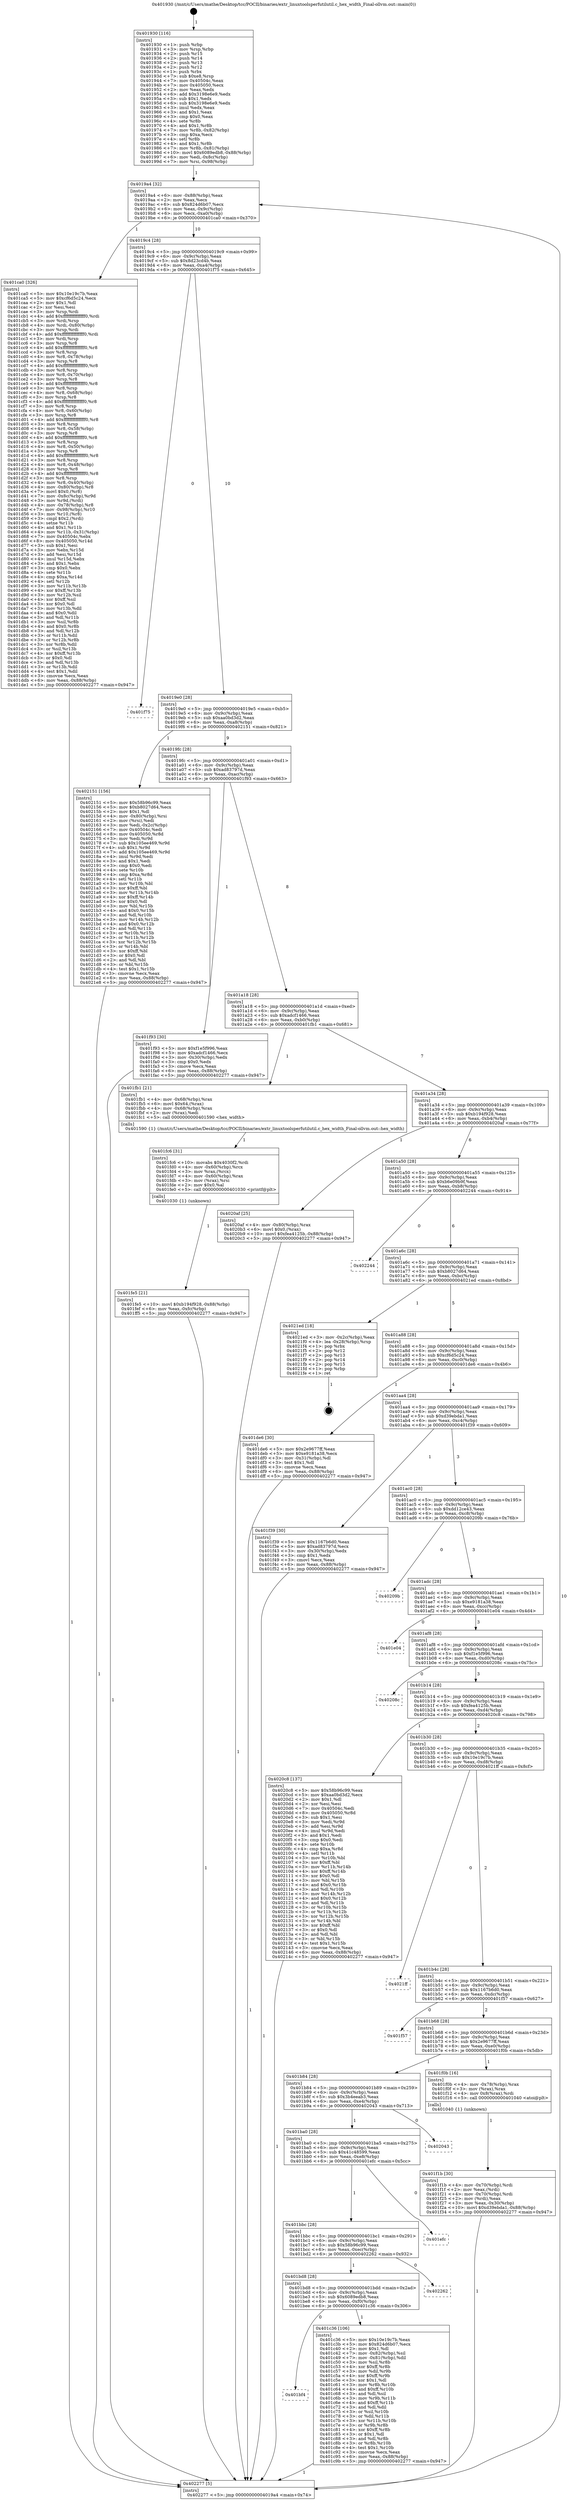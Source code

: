 digraph "0x401930" {
  label = "0x401930 (/mnt/c/Users/mathe/Desktop/tcc/POCII/binaries/extr_linuxtoolsperfutilutil.c_hex_width_Final-ollvm.out::main(0))"
  labelloc = "t"
  node[shape=record]

  Entry [label="",width=0.3,height=0.3,shape=circle,fillcolor=black,style=filled]
  "0x4019a4" [label="{
     0x4019a4 [32]\l
     | [instrs]\l
     &nbsp;&nbsp;0x4019a4 \<+6\>: mov -0x88(%rbp),%eax\l
     &nbsp;&nbsp;0x4019aa \<+2\>: mov %eax,%ecx\l
     &nbsp;&nbsp;0x4019ac \<+6\>: sub $0x824d6b07,%ecx\l
     &nbsp;&nbsp;0x4019b2 \<+6\>: mov %eax,-0x9c(%rbp)\l
     &nbsp;&nbsp;0x4019b8 \<+6\>: mov %ecx,-0xa0(%rbp)\l
     &nbsp;&nbsp;0x4019be \<+6\>: je 0000000000401ca0 \<main+0x370\>\l
  }"]
  "0x401ca0" [label="{
     0x401ca0 [326]\l
     | [instrs]\l
     &nbsp;&nbsp;0x401ca0 \<+5\>: mov $0x10e19c7b,%eax\l
     &nbsp;&nbsp;0x401ca5 \<+5\>: mov $0xcf6d5c24,%ecx\l
     &nbsp;&nbsp;0x401caa \<+2\>: mov $0x1,%dl\l
     &nbsp;&nbsp;0x401cac \<+2\>: xor %esi,%esi\l
     &nbsp;&nbsp;0x401cae \<+3\>: mov %rsp,%rdi\l
     &nbsp;&nbsp;0x401cb1 \<+4\>: add $0xfffffffffffffff0,%rdi\l
     &nbsp;&nbsp;0x401cb5 \<+3\>: mov %rdi,%rsp\l
     &nbsp;&nbsp;0x401cb8 \<+4\>: mov %rdi,-0x80(%rbp)\l
     &nbsp;&nbsp;0x401cbc \<+3\>: mov %rsp,%rdi\l
     &nbsp;&nbsp;0x401cbf \<+4\>: add $0xfffffffffffffff0,%rdi\l
     &nbsp;&nbsp;0x401cc3 \<+3\>: mov %rdi,%rsp\l
     &nbsp;&nbsp;0x401cc6 \<+3\>: mov %rsp,%r8\l
     &nbsp;&nbsp;0x401cc9 \<+4\>: add $0xfffffffffffffff0,%r8\l
     &nbsp;&nbsp;0x401ccd \<+3\>: mov %r8,%rsp\l
     &nbsp;&nbsp;0x401cd0 \<+4\>: mov %r8,-0x78(%rbp)\l
     &nbsp;&nbsp;0x401cd4 \<+3\>: mov %rsp,%r8\l
     &nbsp;&nbsp;0x401cd7 \<+4\>: add $0xfffffffffffffff0,%r8\l
     &nbsp;&nbsp;0x401cdb \<+3\>: mov %r8,%rsp\l
     &nbsp;&nbsp;0x401cde \<+4\>: mov %r8,-0x70(%rbp)\l
     &nbsp;&nbsp;0x401ce2 \<+3\>: mov %rsp,%r8\l
     &nbsp;&nbsp;0x401ce5 \<+4\>: add $0xfffffffffffffff0,%r8\l
     &nbsp;&nbsp;0x401ce9 \<+3\>: mov %r8,%rsp\l
     &nbsp;&nbsp;0x401cec \<+4\>: mov %r8,-0x68(%rbp)\l
     &nbsp;&nbsp;0x401cf0 \<+3\>: mov %rsp,%r8\l
     &nbsp;&nbsp;0x401cf3 \<+4\>: add $0xfffffffffffffff0,%r8\l
     &nbsp;&nbsp;0x401cf7 \<+3\>: mov %r8,%rsp\l
     &nbsp;&nbsp;0x401cfa \<+4\>: mov %r8,-0x60(%rbp)\l
     &nbsp;&nbsp;0x401cfe \<+3\>: mov %rsp,%r8\l
     &nbsp;&nbsp;0x401d01 \<+4\>: add $0xfffffffffffffff0,%r8\l
     &nbsp;&nbsp;0x401d05 \<+3\>: mov %r8,%rsp\l
     &nbsp;&nbsp;0x401d08 \<+4\>: mov %r8,-0x58(%rbp)\l
     &nbsp;&nbsp;0x401d0c \<+3\>: mov %rsp,%r8\l
     &nbsp;&nbsp;0x401d0f \<+4\>: add $0xfffffffffffffff0,%r8\l
     &nbsp;&nbsp;0x401d13 \<+3\>: mov %r8,%rsp\l
     &nbsp;&nbsp;0x401d16 \<+4\>: mov %r8,-0x50(%rbp)\l
     &nbsp;&nbsp;0x401d1a \<+3\>: mov %rsp,%r8\l
     &nbsp;&nbsp;0x401d1d \<+4\>: add $0xfffffffffffffff0,%r8\l
     &nbsp;&nbsp;0x401d21 \<+3\>: mov %r8,%rsp\l
     &nbsp;&nbsp;0x401d24 \<+4\>: mov %r8,-0x48(%rbp)\l
     &nbsp;&nbsp;0x401d28 \<+3\>: mov %rsp,%r8\l
     &nbsp;&nbsp;0x401d2b \<+4\>: add $0xfffffffffffffff0,%r8\l
     &nbsp;&nbsp;0x401d2f \<+3\>: mov %r8,%rsp\l
     &nbsp;&nbsp;0x401d32 \<+4\>: mov %r8,-0x40(%rbp)\l
     &nbsp;&nbsp;0x401d36 \<+4\>: mov -0x80(%rbp),%r8\l
     &nbsp;&nbsp;0x401d3a \<+7\>: movl $0x0,(%r8)\l
     &nbsp;&nbsp;0x401d41 \<+7\>: mov -0x8c(%rbp),%r9d\l
     &nbsp;&nbsp;0x401d48 \<+3\>: mov %r9d,(%rdi)\l
     &nbsp;&nbsp;0x401d4b \<+4\>: mov -0x78(%rbp),%r8\l
     &nbsp;&nbsp;0x401d4f \<+7\>: mov -0x98(%rbp),%r10\l
     &nbsp;&nbsp;0x401d56 \<+3\>: mov %r10,(%r8)\l
     &nbsp;&nbsp;0x401d59 \<+3\>: cmpl $0x2,(%rdi)\l
     &nbsp;&nbsp;0x401d5c \<+4\>: setne %r11b\l
     &nbsp;&nbsp;0x401d60 \<+4\>: and $0x1,%r11b\l
     &nbsp;&nbsp;0x401d64 \<+4\>: mov %r11b,-0x31(%rbp)\l
     &nbsp;&nbsp;0x401d68 \<+7\>: mov 0x40504c,%ebx\l
     &nbsp;&nbsp;0x401d6f \<+8\>: mov 0x405050,%r14d\l
     &nbsp;&nbsp;0x401d77 \<+3\>: sub $0x1,%esi\l
     &nbsp;&nbsp;0x401d7a \<+3\>: mov %ebx,%r15d\l
     &nbsp;&nbsp;0x401d7d \<+3\>: add %esi,%r15d\l
     &nbsp;&nbsp;0x401d80 \<+4\>: imul %r15d,%ebx\l
     &nbsp;&nbsp;0x401d84 \<+3\>: and $0x1,%ebx\l
     &nbsp;&nbsp;0x401d87 \<+3\>: cmp $0x0,%ebx\l
     &nbsp;&nbsp;0x401d8a \<+4\>: sete %r11b\l
     &nbsp;&nbsp;0x401d8e \<+4\>: cmp $0xa,%r14d\l
     &nbsp;&nbsp;0x401d92 \<+4\>: setl %r12b\l
     &nbsp;&nbsp;0x401d96 \<+3\>: mov %r11b,%r13b\l
     &nbsp;&nbsp;0x401d99 \<+4\>: xor $0xff,%r13b\l
     &nbsp;&nbsp;0x401d9d \<+3\>: mov %r12b,%sil\l
     &nbsp;&nbsp;0x401da0 \<+4\>: xor $0xff,%sil\l
     &nbsp;&nbsp;0x401da4 \<+3\>: xor $0x0,%dl\l
     &nbsp;&nbsp;0x401da7 \<+3\>: mov %r13b,%dil\l
     &nbsp;&nbsp;0x401daa \<+4\>: and $0x0,%dil\l
     &nbsp;&nbsp;0x401dae \<+3\>: and %dl,%r11b\l
     &nbsp;&nbsp;0x401db1 \<+3\>: mov %sil,%r8b\l
     &nbsp;&nbsp;0x401db4 \<+4\>: and $0x0,%r8b\l
     &nbsp;&nbsp;0x401db8 \<+3\>: and %dl,%r12b\l
     &nbsp;&nbsp;0x401dbb \<+3\>: or %r11b,%dil\l
     &nbsp;&nbsp;0x401dbe \<+3\>: or %r12b,%r8b\l
     &nbsp;&nbsp;0x401dc1 \<+3\>: xor %r8b,%dil\l
     &nbsp;&nbsp;0x401dc4 \<+3\>: or %sil,%r13b\l
     &nbsp;&nbsp;0x401dc7 \<+4\>: xor $0xff,%r13b\l
     &nbsp;&nbsp;0x401dcb \<+3\>: or $0x0,%dl\l
     &nbsp;&nbsp;0x401dce \<+3\>: and %dl,%r13b\l
     &nbsp;&nbsp;0x401dd1 \<+3\>: or %r13b,%dil\l
     &nbsp;&nbsp;0x401dd4 \<+4\>: test $0x1,%dil\l
     &nbsp;&nbsp;0x401dd8 \<+3\>: cmovne %ecx,%eax\l
     &nbsp;&nbsp;0x401ddb \<+6\>: mov %eax,-0x88(%rbp)\l
     &nbsp;&nbsp;0x401de1 \<+5\>: jmp 0000000000402277 \<main+0x947\>\l
  }"]
  "0x4019c4" [label="{
     0x4019c4 [28]\l
     | [instrs]\l
     &nbsp;&nbsp;0x4019c4 \<+5\>: jmp 00000000004019c9 \<main+0x99\>\l
     &nbsp;&nbsp;0x4019c9 \<+6\>: mov -0x9c(%rbp),%eax\l
     &nbsp;&nbsp;0x4019cf \<+5\>: sub $0x8d23cd4b,%eax\l
     &nbsp;&nbsp;0x4019d4 \<+6\>: mov %eax,-0xa4(%rbp)\l
     &nbsp;&nbsp;0x4019da \<+6\>: je 0000000000401f75 \<main+0x645\>\l
  }"]
  Exit [label="",width=0.3,height=0.3,shape=circle,fillcolor=black,style=filled,peripheries=2]
  "0x401f75" [label="{
     0x401f75\l
  }", style=dashed]
  "0x4019e0" [label="{
     0x4019e0 [28]\l
     | [instrs]\l
     &nbsp;&nbsp;0x4019e0 \<+5\>: jmp 00000000004019e5 \<main+0xb5\>\l
     &nbsp;&nbsp;0x4019e5 \<+6\>: mov -0x9c(%rbp),%eax\l
     &nbsp;&nbsp;0x4019eb \<+5\>: sub $0xaa0bd3d2,%eax\l
     &nbsp;&nbsp;0x4019f0 \<+6\>: mov %eax,-0xa8(%rbp)\l
     &nbsp;&nbsp;0x4019f6 \<+6\>: je 0000000000402151 \<main+0x821\>\l
  }"]
  "0x401fe5" [label="{
     0x401fe5 [21]\l
     | [instrs]\l
     &nbsp;&nbsp;0x401fe5 \<+10\>: movl $0xb194f928,-0x88(%rbp)\l
     &nbsp;&nbsp;0x401fef \<+6\>: mov %eax,-0xfc(%rbp)\l
     &nbsp;&nbsp;0x401ff5 \<+5\>: jmp 0000000000402277 \<main+0x947\>\l
  }"]
  "0x402151" [label="{
     0x402151 [156]\l
     | [instrs]\l
     &nbsp;&nbsp;0x402151 \<+5\>: mov $0x58b96c99,%eax\l
     &nbsp;&nbsp;0x402156 \<+5\>: mov $0xb8027d64,%ecx\l
     &nbsp;&nbsp;0x40215b \<+2\>: mov $0x1,%dl\l
     &nbsp;&nbsp;0x40215d \<+4\>: mov -0x80(%rbp),%rsi\l
     &nbsp;&nbsp;0x402161 \<+2\>: mov (%rsi),%edi\l
     &nbsp;&nbsp;0x402163 \<+3\>: mov %edi,-0x2c(%rbp)\l
     &nbsp;&nbsp;0x402166 \<+7\>: mov 0x40504c,%edi\l
     &nbsp;&nbsp;0x40216d \<+8\>: mov 0x405050,%r8d\l
     &nbsp;&nbsp;0x402175 \<+3\>: mov %edi,%r9d\l
     &nbsp;&nbsp;0x402178 \<+7\>: sub $0x105ee469,%r9d\l
     &nbsp;&nbsp;0x40217f \<+4\>: sub $0x1,%r9d\l
     &nbsp;&nbsp;0x402183 \<+7\>: add $0x105ee469,%r9d\l
     &nbsp;&nbsp;0x40218a \<+4\>: imul %r9d,%edi\l
     &nbsp;&nbsp;0x40218e \<+3\>: and $0x1,%edi\l
     &nbsp;&nbsp;0x402191 \<+3\>: cmp $0x0,%edi\l
     &nbsp;&nbsp;0x402194 \<+4\>: sete %r10b\l
     &nbsp;&nbsp;0x402198 \<+4\>: cmp $0xa,%r8d\l
     &nbsp;&nbsp;0x40219c \<+4\>: setl %r11b\l
     &nbsp;&nbsp;0x4021a0 \<+3\>: mov %r10b,%bl\l
     &nbsp;&nbsp;0x4021a3 \<+3\>: xor $0xff,%bl\l
     &nbsp;&nbsp;0x4021a6 \<+3\>: mov %r11b,%r14b\l
     &nbsp;&nbsp;0x4021a9 \<+4\>: xor $0xff,%r14b\l
     &nbsp;&nbsp;0x4021ad \<+3\>: xor $0x0,%dl\l
     &nbsp;&nbsp;0x4021b0 \<+3\>: mov %bl,%r15b\l
     &nbsp;&nbsp;0x4021b3 \<+4\>: and $0x0,%r15b\l
     &nbsp;&nbsp;0x4021b7 \<+3\>: and %dl,%r10b\l
     &nbsp;&nbsp;0x4021ba \<+3\>: mov %r14b,%r12b\l
     &nbsp;&nbsp;0x4021bd \<+4\>: and $0x0,%r12b\l
     &nbsp;&nbsp;0x4021c1 \<+3\>: and %dl,%r11b\l
     &nbsp;&nbsp;0x4021c4 \<+3\>: or %r10b,%r15b\l
     &nbsp;&nbsp;0x4021c7 \<+3\>: or %r11b,%r12b\l
     &nbsp;&nbsp;0x4021ca \<+3\>: xor %r12b,%r15b\l
     &nbsp;&nbsp;0x4021cd \<+3\>: or %r14b,%bl\l
     &nbsp;&nbsp;0x4021d0 \<+3\>: xor $0xff,%bl\l
     &nbsp;&nbsp;0x4021d3 \<+3\>: or $0x0,%dl\l
     &nbsp;&nbsp;0x4021d6 \<+2\>: and %dl,%bl\l
     &nbsp;&nbsp;0x4021d8 \<+3\>: or %bl,%r15b\l
     &nbsp;&nbsp;0x4021db \<+4\>: test $0x1,%r15b\l
     &nbsp;&nbsp;0x4021df \<+3\>: cmovne %ecx,%eax\l
     &nbsp;&nbsp;0x4021e2 \<+6\>: mov %eax,-0x88(%rbp)\l
     &nbsp;&nbsp;0x4021e8 \<+5\>: jmp 0000000000402277 \<main+0x947\>\l
  }"]
  "0x4019fc" [label="{
     0x4019fc [28]\l
     | [instrs]\l
     &nbsp;&nbsp;0x4019fc \<+5\>: jmp 0000000000401a01 \<main+0xd1\>\l
     &nbsp;&nbsp;0x401a01 \<+6\>: mov -0x9c(%rbp),%eax\l
     &nbsp;&nbsp;0x401a07 \<+5\>: sub $0xad83797d,%eax\l
     &nbsp;&nbsp;0x401a0c \<+6\>: mov %eax,-0xac(%rbp)\l
     &nbsp;&nbsp;0x401a12 \<+6\>: je 0000000000401f93 \<main+0x663\>\l
  }"]
  "0x401fc6" [label="{
     0x401fc6 [31]\l
     | [instrs]\l
     &nbsp;&nbsp;0x401fc6 \<+10\>: movabs $0x4030f2,%rdi\l
     &nbsp;&nbsp;0x401fd0 \<+4\>: mov -0x60(%rbp),%rcx\l
     &nbsp;&nbsp;0x401fd4 \<+3\>: mov %rax,(%rcx)\l
     &nbsp;&nbsp;0x401fd7 \<+4\>: mov -0x60(%rbp),%rax\l
     &nbsp;&nbsp;0x401fdb \<+3\>: mov (%rax),%rsi\l
     &nbsp;&nbsp;0x401fde \<+2\>: mov $0x0,%al\l
     &nbsp;&nbsp;0x401fe0 \<+5\>: call 0000000000401030 \<printf@plt\>\l
     | [calls]\l
     &nbsp;&nbsp;0x401030 \{1\} (unknown)\l
  }"]
  "0x401f93" [label="{
     0x401f93 [30]\l
     | [instrs]\l
     &nbsp;&nbsp;0x401f93 \<+5\>: mov $0xf1e5f996,%eax\l
     &nbsp;&nbsp;0x401f98 \<+5\>: mov $0xadcf1466,%ecx\l
     &nbsp;&nbsp;0x401f9d \<+3\>: mov -0x30(%rbp),%edx\l
     &nbsp;&nbsp;0x401fa0 \<+3\>: cmp $0x0,%edx\l
     &nbsp;&nbsp;0x401fa3 \<+3\>: cmove %ecx,%eax\l
     &nbsp;&nbsp;0x401fa6 \<+6\>: mov %eax,-0x88(%rbp)\l
     &nbsp;&nbsp;0x401fac \<+5\>: jmp 0000000000402277 \<main+0x947\>\l
  }"]
  "0x401a18" [label="{
     0x401a18 [28]\l
     | [instrs]\l
     &nbsp;&nbsp;0x401a18 \<+5\>: jmp 0000000000401a1d \<main+0xed\>\l
     &nbsp;&nbsp;0x401a1d \<+6\>: mov -0x9c(%rbp),%eax\l
     &nbsp;&nbsp;0x401a23 \<+5\>: sub $0xadcf1466,%eax\l
     &nbsp;&nbsp;0x401a28 \<+6\>: mov %eax,-0xb0(%rbp)\l
     &nbsp;&nbsp;0x401a2e \<+6\>: je 0000000000401fb1 \<main+0x681\>\l
  }"]
  "0x401f1b" [label="{
     0x401f1b [30]\l
     | [instrs]\l
     &nbsp;&nbsp;0x401f1b \<+4\>: mov -0x70(%rbp),%rdi\l
     &nbsp;&nbsp;0x401f1f \<+2\>: mov %eax,(%rdi)\l
     &nbsp;&nbsp;0x401f21 \<+4\>: mov -0x70(%rbp),%rdi\l
     &nbsp;&nbsp;0x401f25 \<+2\>: mov (%rdi),%eax\l
     &nbsp;&nbsp;0x401f27 \<+3\>: mov %eax,-0x30(%rbp)\l
     &nbsp;&nbsp;0x401f2a \<+10\>: movl $0xd39ebda1,-0x88(%rbp)\l
     &nbsp;&nbsp;0x401f34 \<+5\>: jmp 0000000000402277 \<main+0x947\>\l
  }"]
  "0x401fb1" [label="{
     0x401fb1 [21]\l
     | [instrs]\l
     &nbsp;&nbsp;0x401fb1 \<+4\>: mov -0x68(%rbp),%rax\l
     &nbsp;&nbsp;0x401fb5 \<+6\>: movl $0x64,(%rax)\l
     &nbsp;&nbsp;0x401fbb \<+4\>: mov -0x68(%rbp),%rax\l
     &nbsp;&nbsp;0x401fbf \<+2\>: mov (%rax),%edi\l
     &nbsp;&nbsp;0x401fc1 \<+5\>: call 0000000000401590 \<hex_width\>\l
     | [calls]\l
     &nbsp;&nbsp;0x401590 \{1\} (/mnt/c/Users/mathe/Desktop/tcc/POCII/binaries/extr_linuxtoolsperfutilutil.c_hex_width_Final-ollvm.out::hex_width)\l
  }"]
  "0x401a34" [label="{
     0x401a34 [28]\l
     | [instrs]\l
     &nbsp;&nbsp;0x401a34 \<+5\>: jmp 0000000000401a39 \<main+0x109\>\l
     &nbsp;&nbsp;0x401a39 \<+6\>: mov -0x9c(%rbp),%eax\l
     &nbsp;&nbsp;0x401a3f \<+5\>: sub $0xb194f928,%eax\l
     &nbsp;&nbsp;0x401a44 \<+6\>: mov %eax,-0xb4(%rbp)\l
     &nbsp;&nbsp;0x401a4a \<+6\>: je 00000000004020af \<main+0x77f\>\l
  }"]
  "0x401930" [label="{
     0x401930 [116]\l
     | [instrs]\l
     &nbsp;&nbsp;0x401930 \<+1\>: push %rbp\l
     &nbsp;&nbsp;0x401931 \<+3\>: mov %rsp,%rbp\l
     &nbsp;&nbsp;0x401934 \<+2\>: push %r15\l
     &nbsp;&nbsp;0x401936 \<+2\>: push %r14\l
     &nbsp;&nbsp;0x401938 \<+2\>: push %r13\l
     &nbsp;&nbsp;0x40193a \<+2\>: push %r12\l
     &nbsp;&nbsp;0x40193c \<+1\>: push %rbx\l
     &nbsp;&nbsp;0x40193d \<+7\>: sub $0xe8,%rsp\l
     &nbsp;&nbsp;0x401944 \<+7\>: mov 0x40504c,%eax\l
     &nbsp;&nbsp;0x40194b \<+7\>: mov 0x405050,%ecx\l
     &nbsp;&nbsp;0x401952 \<+2\>: mov %eax,%edx\l
     &nbsp;&nbsp;0x401954 \<+6\>: add $0x3198e6e9,%edx\l
     &nbsp;&nbsp;0x40195a \<+3\>: sub $0x1,%edx\l
     &nbsp;&nbsp;0x40195d \<+6\>: sub $0x3198e6e9,%edx\l
     &nbsp;&nbsp;0x401963 \<+3\>: imul %edx,%eax\l
     &nbsp;&nbsp;0x401966 \<+3\>: and $0x1,%eax\l
     &nbsp;&nbsp;0x401969 \<+3\>: cmp $0x0,%eax\l
     &nbsp;&nbsp;0x40196c \<+4\>: sete %r8b\l
     &nbsp;&nbsp;0x401970 \<+4\>: and $0x1,%r8b\l
     &nbsp;&nbsp;0x401974 \<+7\>: mov %r8b,-0x82(%rbp)\l
     &nbsp;&nbsp;0x40197b \<+3\>: cmp $0xa,%ecx\l
     &nbsp;&nbsp;0x40197e \<+4\>: setl %r8b\l
     &nbsp;&nbsp;0x401982 \<+4\>: and $0x1,%r8b\l
     &nbsp;&nbsp;0x401986 \<+7\>: mov %r8b,-0x81(%rbp)\l
     &nbsp;&nbsp;0x40198d \<+10\>: movl $0x6089edb8,-0x88(%rbp)\l
     &nbsp;&nbsp;0x401997 \<+6\>: mov %edi,-0x8c(%rbp)\l
     &nbsp;&nbsp;0x40199d \<+7\>: mov %rsi,-0x98(%rbp)\l
  }"]
  "0x4020af" [label="{
     0x4020af [25]\l
     | [instrs]\l
     &nbsp;&nbsp;0x4020af \<+4\>: mov -0x80(%rbp),%rax\l
     &nbsp;&nbsp;0x4020b3 \<+6\>: movl $0x0,(%rax)\l
     &nbsp;&nbsp;0x4020b9 \<+10\>: movl $0xfea4125b,-0x88(%rbp)\l
     &nbsp;&nbsp;0x4020c3 \<+5\>: jmp 0000000000402277 \<main+0x947\>\l
  }"]
  "0x401a50" [label="{
     0x401a50 [28]\l
     | [instrs]\l
     &nbsp;&nbsp;0x401a50 \<+5\>: jmp 0000000000401a55 \<main+0x125\>\l
     &nbsp;&nbsp;0x401a55 \<+6\>: mov -0x9c(%rbp),%eax\l
     &nbsp;&nbsp;0x401a5b \<+5\>: sub $0xb6e09b9f,%eax\l
     &nbsp;&nbsp;0x401a60 \<+6\>: mov %eax,-0xb8(%rbp)\l
     &nbsp;&nbsp;0x401a66 \<+6\>: je 0000000000402244 \<main+0x914\>\l
  }"]
  "0x402277" [label="{
     0x402277 [5]\l
     | [instrs]\l
     &nbsp;&nbsp;0x402277 \<+5\>: jmp 00000000004019a4 \<main+0x74\>\l
  }"]
  "0x402244" [label="{
     0x402244\l
  }", style=dashed]
  "0x401a6c" [label="{
     0x401a6c [28]\l
     | [instrs]\l
     &nbsp;&nbsp;0x401a6c \<+5\>: jmp 0000000000401a71 \<main+0x141\>\l
     &nbsp;&nbsp;0x401a71 \<+6\>: mov -0x9c(%rbp),%eax\l
     &nbsp;&nbsp;0x401a77 \<+5\>: sub $0xb8027d64,%eax\l
     &nbsp;&nbsp;0x401a7c \<+6\>: mov %eax,-0xbc(%rbp)\l
     &nbsp;&nbsp;0x401a82 \<+6\>: je 00000000004021ed \<main+0x8bd\>\l
  }"]
  "0x401bf4" [label="{
     0x401bf4\l
  }", style=dashed]
  "0x4021ed" [label="{
     0x4021ed [18]\l
     | [instrs]\l
     &nbsp;&nbsp;0x4021ed \<+3\>: mov -0x2c(%rbp),%eax\l
     &nbsp;&nbsp;0x4021f0 \<+4\>: lea -0x28(%rbp),%rsp\l
     &nbsp;&nbsp;0x4021f4 \<+1\>: pop %rbx\l
     &nbsp;&nbsp;0x4021f5 \<+2\>: pop %r12\l
     &nbsp;&nbsp;0x4021f7 \<+2\>: pop %r13\l
     &nbsp;&nbsp;0x4021f9 \<+2\>: pop %r14\l
     &nbsp;&nbsp;0x4021fb \<+2\>: pop %r15\l
     &nbsp;&nbsp;0x4021fd \<+1\>: pop %rbp\l
     &nbsp;&nbsp;0x4021fe \<+1\>: ret\l
  }"]
  "0x401a88" [label="{
     0x401a88 [28]\l
     | [instrs]\l
     &nbsp;&nbsp;0x401a88 \<+5\>: jmp 0000000000401a8d \<main+0x15d\>\l
     &nbsp;&nbsp;0x401a8d \<+6\>: mov -0x9c(%rbp),%eax\l
     &nbsp;&nbsp;0x401a93 \<+5\>: sub $0xcf6d5c24,%eax\l
     &nbsp;&nbsp;0x401a98 \<+6\>: mov %eax,-0xc0(%rbp)\l
     &nbsp;&nbsp;0x401a9e \<+6\>: je 0000000000401de6 \<main+0x4b6\>\l
  }"]
  "0x401c36" [label="{
     0x401c36 [106]\l
     | [instrs]\l
     &nbsp;&nbsp;0x401c36 \<+5\>: mov $0x10e19c7b,%eax\l
     &nbsp;&nbsp;0x401c3b \<+5\>: mov $0x824d6b07,%ecx\l
     &nbsp;&nbsp;0x401c40 \<+2\>: mov $0x1,%dl\l
     &nbsp;&nbsp;0x401c42 \<+7\>: mov -0x82(%rbp),%sil\l
     &nbsp;&nbsp;0x401c49 \<+7\>: mov -0x81(%rbp),%dil\l
     &nbsp;&nbsp;0x401c50 \<+3\>: mov %sil,%r8b\l
     &nbsp;&nbsp;0x401c53 \<+4\>: xor $0xff,%r8b\l
     &nbsp;&nbsp;0x401c57 \<+3\>: mov %dil,%r9b\l
     &nbsp;&nbsp;0x401c5a \<+4\>: xor $0xff,%r9b\l
     &nbsp;&nbsp;0x401c5e \<+3\>: xor $0x1,%dl\l
     &nbsp;&nbsp;0x401c61 \<+3\>: mov %r8b,%r10b\l
     &nbsp;&nbsp;0x401c64 \<+4\>: and $0xff,%r10b\l
     &nbsp;&nbsp;0x401c68 \<+3\>: and %dl,%sil\l
     &nbsp;&nbsp;0x401c6b \<+3\>: mov %r9b,%r11b\l
     &nbsp;&nbsp;0x401c6e \<+4\>: and $0xff,%r11b\l
     &nbsp;&nbsp;0x401c72 \<+3\>: and %dl,%dil\l
     &nbsp;&nbsp;0x401c75 \<+3\>: or %sil,%r10b\l
     &nbsp;&nbsp;0x401c78 \<+3\>: or %dil,%r11b\l
     &nbsp;&nbsp;0x401c7b \<+3\>: xor %r11b,%r10b\l
     &nbsp;&nbsp;0x401c7e \<+3\>: or %r9b,%r8b\l
     &nbsp;&nbsp;0x401c81 \<+4\>: xor $0xff,%r8b\l
     &nbsp;&nbsp;0x401c85 \<+3\>: or $0x1,%dl\l
     &nbsp;&nbsp;0x401c88 \<+3\>: and %dl,%r8b\l
     &nbsp;&nbsp;0x401c8b \<+3\>: or %r8b,%r10b\l
     &nbsp;&nbsp;0x401c8e \<+4\>: test $0x1,%r10b\l
     &nbsp;&nbsp;0x401c92 \<+3\>: cmovne %ecx,%eax\l
     &nbsp;&nbsp;0x401c95 \<+6\>: mov %eax,-0x88(%rbp)\l
     &nbsp;&nbsp;0x401c9b \<+5\>: jmp 0000000000402277 \<main+0x947\>\l
  }"]
  "0x401de6" [label="{
     0x401de6 [30]\l
     | [instrs]\l
     &nbsp;&nbsp;0x401de6 \<+5\>: mov $0x2e9677ff,%eax\l
     &nbsp;&nbsp;0x401deb \<+5\>: mov $0xe9181a38,%ecx\l
     &nbsp;&nbsp;0x401df0 \<+3\>: mov -0x31(%rbp),%dl\l
     &nbsp;&nbsp;0x401df3 \<+3\>: test $0x1,%dl\l
     &nbsp;&nbsp;0x401df6 \<+3\>: cmovne %ecx,%eax\l
     &nbsp;&nbsp;0x401df9 \<+6\>: mov %eax,-0x88(%rbp)\l
     &nbsp;&nbsp;0x401dff \<+5\>: jmp 0000000000402277 \<main+0x947\>\l
  }"]
  "0x401aa4" [label="{
     0x401aa4 [28]\l
     | [instrs]\l
     &nbsp;&nbsp;0x401aa4 \<+5\>: jmp 0000000000401aa9 \<main+0x179\>\l
     &nbsp;&nbsp;0x401aa9 \<+6\>: mov -0x9c(%rbp),%eax\l
     &nbsp;&nbsp;0x401aaf \<+5\>: sub $0xd39ebda1,%eax\l
     &nbsp;&nbsp;0x401ab4 \<+6\>: mov %eax,-0xc4(%rbp)\l
     &nbsp;&nbsp;0x401aba \<+6\>: je 0000000000401f39 \<main+0x609\>\l
  }"]
  "0x401bd8" [label="{
     0x401bd8 [28]\l
     | [instrs]\l
     &nbsp;&nbsp;0x401bd8 \<+5\>: jmp 0000000000401bdd \<main+0x2ad\>\l
     &nbsp;&nbsp;0x401bdd \<+6\>: mov -0x9c(%rbp),%eax\l
     &nbsp;&nbsp;0x401be3 \<+5\>: sub $0x6089edb8,%eax\l
     &nbsp;&nbsp;0x401be8 \<+6\>: mov %eax,-0xf0(%rbp)\l
     &nbsp;&nbsp;0x401bee \<+6\>: je 0000000000401c36 \<main+0x306\>\l
  }"]
  "0x401f39" [label="{
     0x401f39 [30]\l
     | [instrs]\l
     &nbsp;&nbsp;0x401f39 \<+5\>: mov $0x1167b6d0,%eax\l
     &nbsp;&nbsp;0x401f3e \<+5\>: mov $0xad83797d,%ecx\l
     &nbsp;&nbsp;0x401f43 \<+3\>: mov -0x30(%rbp),%edx\l
     &nbsp;&nbsp;0x401f46 \<+3\>: cmp $0x1,%edx\l
     &nbsp;&nbsp;0x401f49 \<+3\>: cmovl %ecx,%eax\l
     &nbsp;&nbsp;0x401f4c \<+6\>: mov %eax,-0x88(%rbp)\l
     &nbsp;&nbsp;0x401f52 \<+5\>: jmp 0000000000402277 \<main+0x947\>\l
  }"]
  "0x401ac0" [label="{
     0x401ac0 [28]\l
     | [instrs]\l
     &nbsp;&nbsp;0x401ac0 \<+5\>: jmp 0000000000401ac5 \<main+0x195\>\l
     &nbsp;&nbsp;0x401ac5 \<+6\>: mov -0x9c(%rbp),%eax\l
     &nbsp;&nbsp;0x401acb \<+5\>: sub $0xdd12ce43,%eax\l
     &nbsp;&nbsp;0x401ad0 \<+6\>: mov %eax,-0xc8(%rbp)\l
     &nbsp;&nbsp;0x401ad6 \<+6\>: je 000000000040209b \<main+0x76b\>\l
  }"]
  "0x402262" [label="{
     0x402262\l
  }", style=dashed]
  "0x40209b" [label="{
     0x40209b\l
  }", style=dashed]
  "0x401adc" [label="{
     0x401adc [28]\l
     | [instrs]\l
     &nbsp;&nbsp;0x401adc \<+5\>: jmp 0000000000401ae1 \<main+0x1b1\>\l
     &nbsp;&nbsp;0x401ae1 \<+6\>: mov -0x9c(%rbp),%eax\l
     &nbsp;&nbsp;0x401ae7 \<+5\>: sub $0xe9181a38,%eax\l
     &nbsp;&nbsp;0x401aec \<+6\>: mov %eax,-0xcc(%rbp)\l
     &nbsp;&nbsp;0x401af2 \<+6\>: je 0000000000401e04 \<main+0x4d4\>\l
  }"]
  "0x401bbc" [label="{
     0x401bbc [28]\l
     | [instrs]\l
     &nbsp;&nbsp;0x401bbc \<+5\>: jmp 0000000000401bc1 \<main+0x291\>\l
     &nbsp;&nbsp;0x401bc1 \<+6\>: mov -0x9c(%rbp),%eax\l
     &nbsp;&nbsp;0x401bc7 \<+5\>: sub $0x58b96c99,%eax\l
     &nbsp;&nbsp;0x401bcc \<+6\>: mov %eax,-0xec(%rbp)\l
     &nbsp;&nbsp;0x401bd2 \<+6\>: je 0000000000402262 \<main+0x932\>\l
  }"]
  "0x401e04" [label="{
     0x401e04\l
  }", style=dashed]
  "0x401af8" [label="{
     0x401af8 [28]\l
     | [instrs]\l
     &nbsp;&nbsp;0x401af8 \<+5\>: jmp 0000000000401afd \<main+0x1cd\>\l
     &nbsp;&nbsp;0x401afd \<+6\>: mov -0x9c(%rbp),%eax\l
     &nbsp;&nbsp;0x401b03 \<+5\>: sub $0xf1e5f996,%eax\l
     &nbsp;&nbsp;0x401b08 \<+6\>: mov %eax,-0xd0(%rbp)\l
     &nbsp;&nbsp;0x401b0e \<+6\>: je 000000000040208c \<main+0x75c\>\l
  }"]
  "0x401efc" [label="{
     0x401efc\l
  }", style=dashed]
  "0x40208c" [label="{
     0x40208c\l
  }", style=dashed]
  "0x401b14" [label="{
     0x401b14 [28]\l
     | [instrs]\l
     &nbsp;&nbsp;0x401b14 \<+5\>: jmp 0000000000401b19 \<main+0x1e9\>\l
     &nbsp;&nbsp;0x401b19 \<+6\>: mov -0x9c(%rbp),%eax\l
     &nbsp;&nbsp;0x401b1f \<+5\>: sub $0xfea4125b,%eax\l
     &nbsp;&nbsp;0x401b24 \<+6\>: mov %eax,-0xd4(%rbp)\l
     &nbsp;&nbsp;0x401b2a \<+6\>: je 00000000004020c8 \<main+0x798\>\l
  }"]
  "0x401ba0" [label="{
     0x401ba0 [28]\l
     | [instrs]\l
     &nbsp;&nbsp;0x401ba0 \<+5\>: jmp 0000000000401ba5 \<main+0x275\>\l
     &nbsp;&nbsp;0x401ba5 \<+6\>: mov -0x9c(%rbp),%eax\l
     &nbsp;&nbsp;0x401bab \<+5\>: sub $0x41c48599,%eax\l
     &nbsp;&nbsp;0x401bb0 \<+6\>: mov %eax,-0xe8(%rbp)\l
     &nbsp;&nbsp;0x401bb6 \<+6\>: je 0000000000401efc \<main+0x5cc\>\l
  }"]
  "0x4020c8" [label="{
     0x4020c8 [137]\l
     | [instrs]\l
     &nbsp;&nbsp;0x4020c8 \<+5\>: mov $0x58b96c99,%eax\l
     &nbsp;&nbsp;0x4020cd \<+5\>: mov $0xaa0bd3d2,%ecx\l
     &nbsp;&nbsp;0x4020d2 \<+2\>: mov $0x1,%dl\l
     &nbsp;&nbsp;0x4020d4 \<+2\>: xor %esi,%esi\l
     &nbsp;&nbsp;0x4020d6 \<+7\>: mov 0x40504c,%edi\l
     &nbsp;&nbsp;0x4020dd \<+8\>: mov 0x405050,%r8d\l
     &nbsp;&nbsp;0x4020e5 \<+3\>: sub $0x1,%esi\l
     &nbsp;&nbsp;0x4020e8 \<+3\>: mov %edi,%r9d\l
     &nbsp;&nbsp;0x4020eb \<+3\>: add %esi,%r9d\l
     &nbsp;&nbsp;0x4020ee \<+4\>: imul %r9d,%edi\l
     &nbsp;&nbsp;0x4020f2 \<+3\>: and $0x1,%edi\l
     &nbsp;&nbsp;0x4020f5 \<+3\>: cmp $0x0,%edi\l
     &nbsp;&nbsp;0x4020f8 \<+4\>: sete %r10b\l
     &nbsp;&nbsp;0x4020fc \<+4\>: cmp $0xa,%r8d\l
     &nbsp;&nbsp;0x402100 \<+4\>: setl %r11b\l
     &nbsp;&nbsp;0x402104 \<+3\>: mov %r10b,%bl\l
     &nbsp;&nbsp;0x402107 \<+3\>: xor $0xff,%bl\l
     &nbsp;&nbsp;0x40210a \<+3\>: mov %r11b,%r14b\l
     &nbsp;&nbsp;0x40210d \<+4\>: xor $0xff,%r14b\l
     &nbsp;&nbsp;0x402111 \<+3\>: xor $0x0,%dl\l
     &nbsp;&nbsp;0x402114 \<+3\>: mov %bl,%r15b\l
     &nbsp;&nbsp;0x402117 \<+4\>: and $0x0,%r15b\l
     &nbsp;&nbsp;0x40211b \<+3\>: and %dl,%r10b\l
     &nbsp;&nbsp;0x40211e \<+3\>: mov %r14b,%r12b\l
     &nbsp;&nbsp;0x402121 \<+4\>: and $0x0,%r12b\l
     &nbsp;&nbsp;0x402125 \<+3\>: and %dl,%r11b\l
     &nbsp;&nbsp;0x402128 \<+3\>: or %r10b,%r15b\l
     &nbsp;&nbsp;0x40212b \<+3\>: or %r11b,%r12b\l
     &nbsp;&nbsp;0x40212e \<+3\>: xor %r12b,%r15b\l
     &nbsp;&nbsp;0x402131 \<+3\>: or %r14b,%bl\l
     &nbsp;&nbsp;0x402134 \<+3\>: xor $0xff,%bl\l
     &nbsp;&nbsp;0x402137 \<+3\>: or $0x0,%dl\l
     &nbsp;&nbsp;0x40213a \<+2\>: and %dl,%bl\l
     &nbsp;&nbsp;0x40213c \<+3\>: or %bl,%r15b\l
     &nbsp;&nbsp;0x40213f \<+4\>: test $0x1,%r15b\l
     &nbsp;&nbsp;0x402143 \<+3\>: cmovne %ecx,%eax\l
     &nbsp;&nbsp;0x402146 \<+6\>: mov %eax,-0x88(%rbp)\l
     &nbsp;&nbsp;0x40214c \<+5\>: jmp 0000000000402277 \<main+0x947\>\l
  }"]
  "0x401b30" [label="{
     0x401b30 [28]\l
     | [instrs]\l
     &nbsp;&nbsp;0x401b30 \<+5\>: jmp 0000000000401b35 \<main+0x205\>\l
     &nbsp;&nbsp;0x401b35 \<+6\>: mov -0x9c(%rbp),%eax\l
     &nbsp;&nbsp;0x401b3b \<+5\>: sub $0x10e19c7b,%eax\l
     &nbsp;&nbsp;0x401b40 \<+6\>: mov %eax,-0xd8(%rbp)\l
     &nbsp;&nbsp;0x401b46 \<+6\>: je 00000000004021ff \<main+0x8cf\>\l
  }"]
  "0x402043" [label="{
     0x402043\l
  }", style=dashed]
  "0x4021ff" [label="{
     0x4021ff\l
  }", style=dashed]
  "0x401b4c" [label="{
     0x401b4c [28]\l
     | [instrs]\l
     &nbsp;&nbsp;0x401b4c \<+5\>: jmp 0000000000401b51 \<main+0x221\>\l
     &nbsp;&nbsp;0x401b51 \<+6\>: mov -0x9c(%rbp),%eax\l
     &nbsp;&nbsp;0x401b57 \<+5\>: sub $0x1167b6d0,%eax\l
     &nbsp;&nbsp;0x401b5c \<+6\>: mov %eax,-0xdc(%rbp)\l
     &nbsp;&nbsp;0x401b62 \<+6\>: je 0000000000401f57 \<main+0x627\>\l
  }"]
  "0x401b84" [label="{
     0x401b84 [28]\l
     | [instrs]\l
     &nbsp;&nbsp;0x401b84 \<+5\>: jmp 0000000000401b89 \<main+0x259\>\l
     &nbsp;&nbsp;0x401b89 \<+6\>: mov -0x9c(%rbp),%eax\l
     &nbsp;&nbsp;0x401b8f \<+5\>: sub $0x3b4eeab3,%eax\l
     &nbsp;&nbsp;0x401b94 \<+6\>: mov %eax,-0xe4(%rbp)\l
     &nbsp;&nbsp;0x401b9a \<+6\>: je 0000000000402043 \<main+0x713\>\l
  }"]
  "0x401f57" [label="{
     0x401f57\l
  }", style=dashed]
  "0x401b68" [label="{
     0x401b68 [28]\l
     | [instrs]\l
     &nbsp;&nbsp;0x401b68 \<+5\>: jmp 0000000000401b6d \<main+0x23d\>\l
     &nbsp;&nbsp;0x401b6d \<+6\>: mov -0x9c(%rbp),%eax\l
     &nbsp;&nbsp;0x401b73 \<+5\>: sub $0x2e9677ff,%eax\l
     &nbsp;&nbsp;0x401b78 \<+6\>: mov %eax,-0xe0(%rbp)\l
     &nbsp;&nbsp;0x401b7e \<+6\>: je 0000000000401f0b \<main+0x5db\>\l
  }"]
  "0x401f0b" [label="{
     0x401f0b [16]\l
     | [instrs]\l
     &nbsp;&nbsp;0x401f0b \<+4\>: mov -0x78(%rbp),%rax\l
     &nbsp;&nbsp;0x401f0f \<+3\>: mov (%rax),%rax\l
     &nbsp;&nbsp;0x401f12 \<+4\>: mov 0x8(%rax),%rdi\l
     &nbsp;&nbsp;0x401f16 \<+5\>: call 0000000000401040 \<atoi@plt\>\l
     | [calls]\l
     &nbsp;&nbsp;0x401040 \{1\} (unknown)\l
  }"]
  Entry -> "0x401930" [label=" 1"]
  "0x4019a4" -> "0x401ca0" [label=" 1"]
  "0x4019a4" -> "0x4019c4" [label=" 10"]
  "0x4021ed" -> Exit [label=" 1"]
  "0x4019c4" -> "0x401f75" [label=" 0"]
  "0x4019c4" -> "0x4019e0" [label=" 10"]
  "0x402151" -> "0x402277" [label=" 1"]
  "0x4019e0" -> "0x402151" [label=" 1"]
  "0x4019e0" -> "0x4019fc" [label=" 9"]
  "0x4020c8" -> "0x402277" [label=" 1"]
  "0x4019fc" -> "0x401f93" [label=" 1"]
  "0x4019fc" -> "0x401a18" [label=" 8"]
  "0x4020af" -> "0x402277" [label=" 1"]
  "0x401a18" -> "0x401fb1" [label=" 1"]
  "0x401a18" -> "0x401a34" [label=" 7"]
  "0x401fe5" -> "0x402277" [label=" 1"]
  "0x401a34" -> "0x4020af" [label=" 1"]
  "0x401a34" -> "0x401a50" [label=" 6"]
  "0x401fb1" -> "0x401fc6" [label=" 1"]
  "0x401a50" -> "0x402244" [label=" 0"]
  "0x401a50" -> "0x401a6c" [label=" 6"]
  "0x401f93" -> "0x402277" [label=" 1"]
  "0x401a6c" -> "0x4021ed" [label=" 1"]
  "0x401a6c" -> "0x401a88" [label=" 5"]
  "0x401f39" -> "0x402277" [label=" 1"]
  "0x401a88" -> "0x401de6" [label=" 1"]
  "0x401a88" -> "0x401aa4" [label=" 4"]
  "0x401f1b" -> "0x402277" [label=" 1"]
  "0x401aa4" -> "0x401f39" [label=" 1"]
  "0x401aa4" -> "0x401ac0" [label=" 3"]
  "0x401de6" -> "0x402277" [label=" 1"]
  "0x401ac0" -> "0x40209b" [label=" 0"]
  "0x401ac0" -> "0x401adc" [label=" 3"]
  "0x401ca0" -> "0x402277" [label=" 1"]
  "0x401adc" -> "0x401e04" [label=" 0"]
  "0x401adc" -> "0x401af8" [label=" 3"]
  "0x402277" -> "0x4019a4" [label=" 10"]
  "0x401af8" -> "0x40208c" [label=" 0"]
  "0x401af8" -> "0x401b14" [label=" 3"]
  "0x401930" -> "0x4019a4" [label=" 1"]
  "0x401b14" -> "0x4020c8" [label=" 1"]
  "0x401b14" -> "0x401b30" [label=" 2"]
  "0x401bd8" -> "0x401bf4" [label=" 0"]
  "0x401b30" -> "0x4021ff" [label=" 0"]
  "0x401b30" -> "0x401b4c" [label=" 2"]
  "0x401bd8" -> "0x401c36" [label=" 1"]
  "0x401b4c" -> "0x401f57" [label=" 0"]
  "0x401b4c" -> "0x401b68" [label=" 2"]
  "0x401bbc" -> "0x401bd8" [label=" 1"]
  "0x401b68" -> "0x401f0b" [label=" 1"]
  "0x401b68" -> "0x401b84" [label=" 1"]
  "0x401f0b" -> "0x401f1b" [label=" 1"]
  "0x401b84" -> "0x402043" [label=" 0"]
  "0x401b84" -> "0x401ba0" [label=" 1"]
  "0x401c36" -> "0x402277" [label=" 1"]
  "0x401ba0" -> "0x401efc" [label=" 0"]
  "0x401ba0" -> "0x401bbc" [label=" 1"]
  "0x401fc6" -> "0x401fe5" [label=" 1"]
  "0x401bbc" -> "0x402262" [label=" 0"]
}
